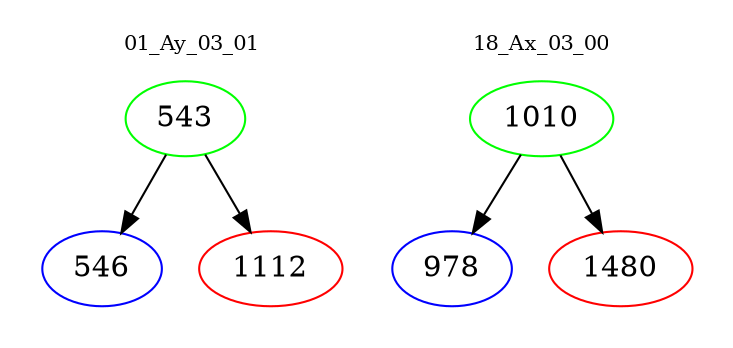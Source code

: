 digraph{
subgraph cluster_0 {
color = white
label = "01_Ay_03_01";
fontsize=10;
T0_543 [label="543", color="green"]
T0_543 -> T0_546 [color="black"]
T0_546 [label="546", color="blue"]
T0_543 -> T0_1112 [color="black"]
T0_1112 [label="1112", color="red"]
}
subgraph cluster_1 {
color = white
label = "18_Ax_03_00";
fontsize=10;
T1_1010 [label="1010", color="green"]
T1_1010 -> T1_978 [color="black"]
T1_978 [label="978", color="blue"]
T1_1010 -> T1_1480 [color="black"]
T1_1480 [label="1480", color="red"]
}
}
